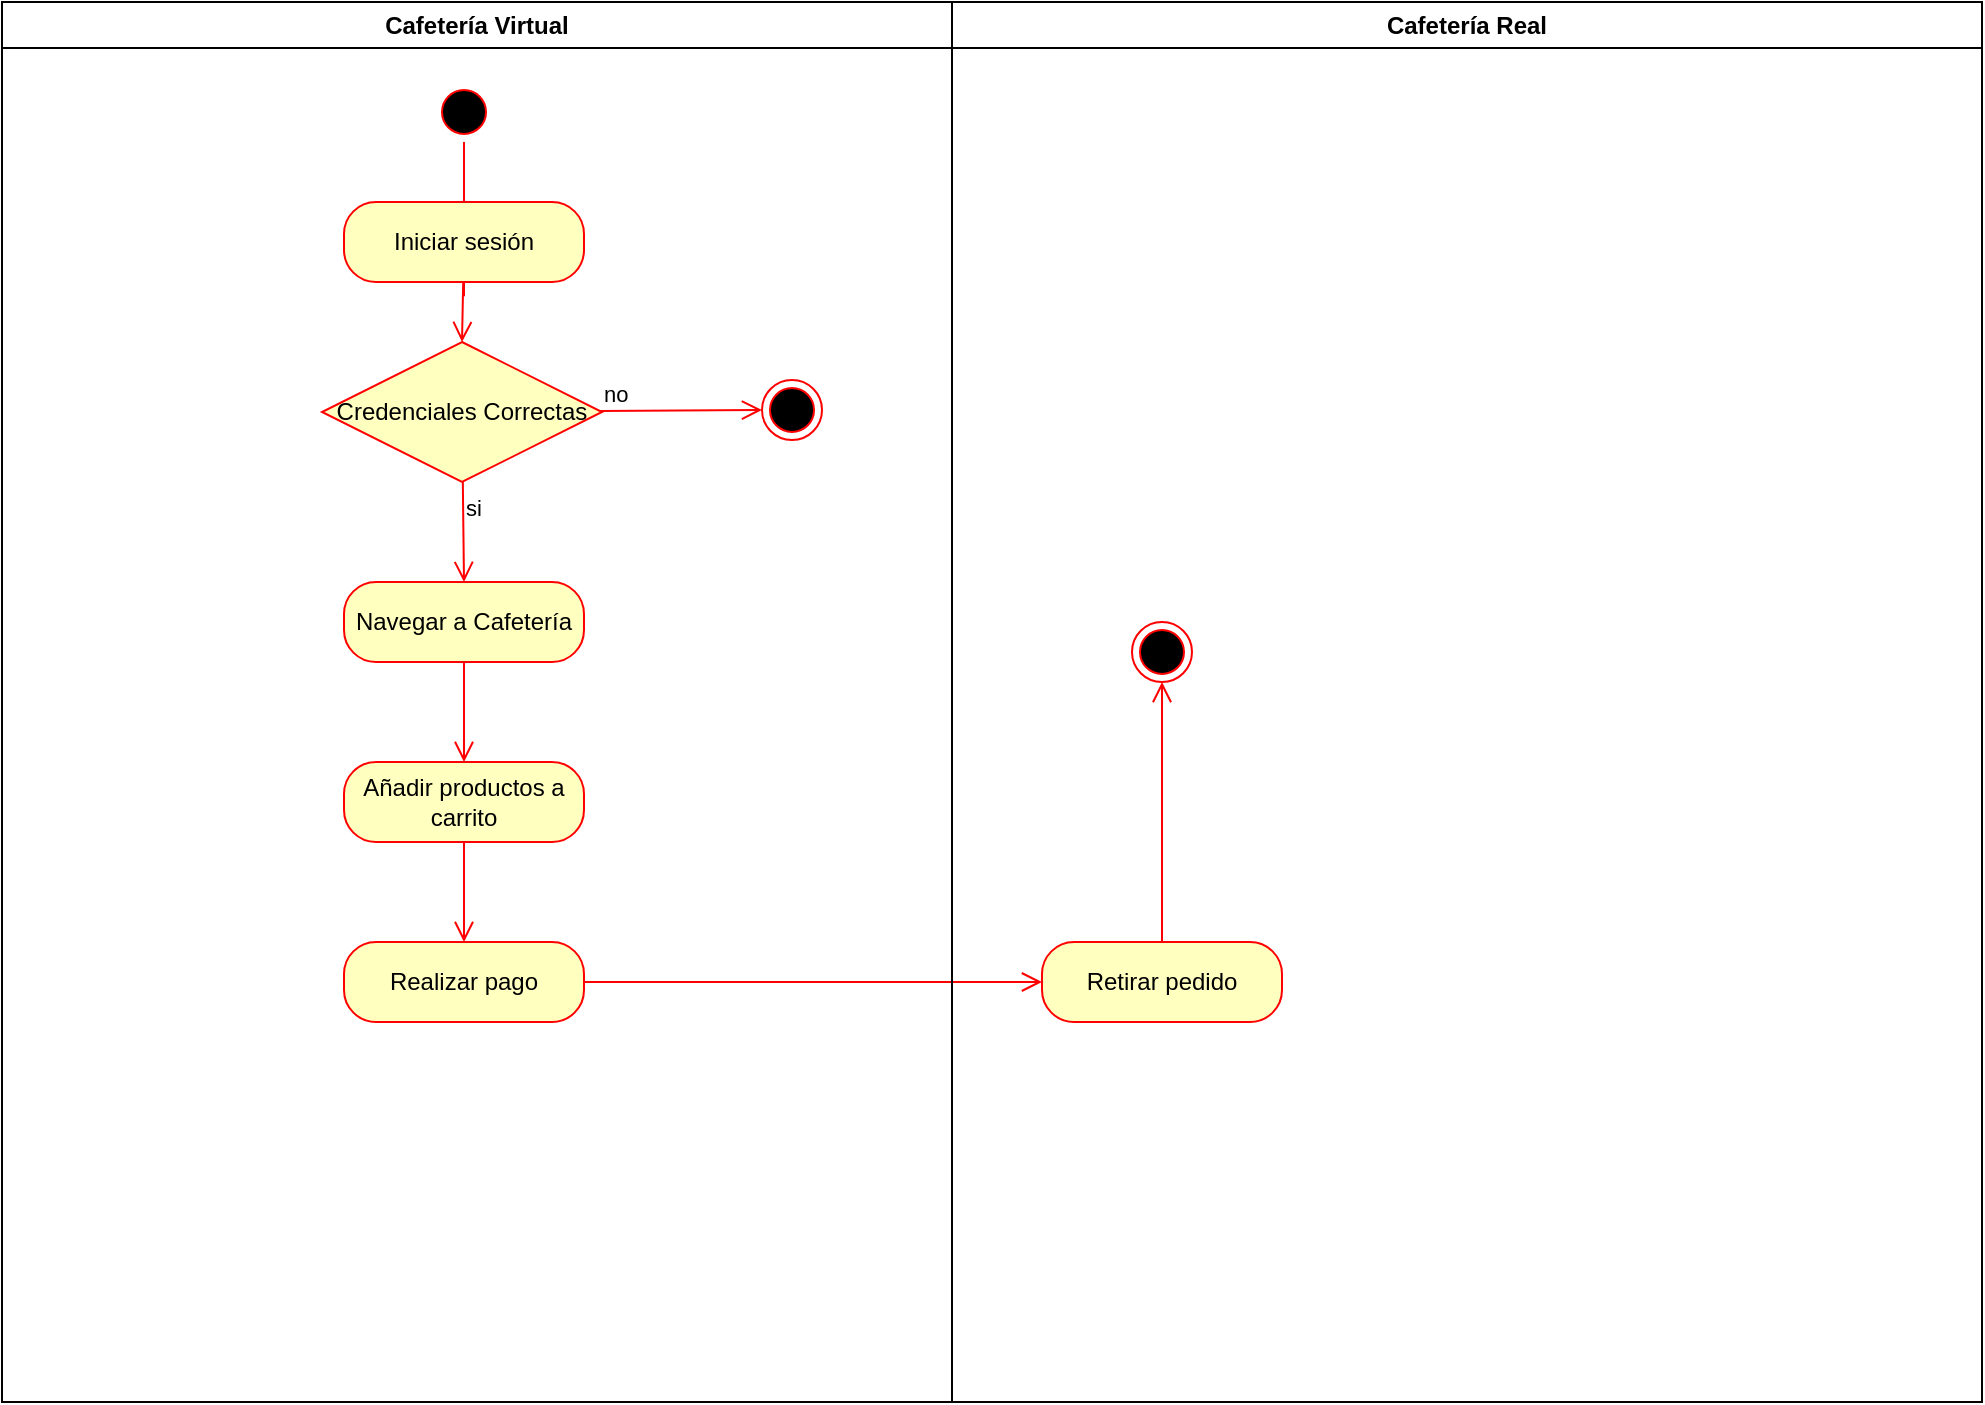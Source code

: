 <mxfile>
    <diagram id="lXs9xUaykRgU4xa9cwCV" name="Page-1">
        <mxGraphModel dx="1980" dy="622" grid="1" gridSize="10" guides="1" tooltips="1" connect="1" arrows="1" fold="1" page="1" pageScale="1" pageWidth="850" pageHeight="1100" math="0" shadow="0">
            <root>
                <mxCell id="0"/>
                <mxCell id="1" parent="0"/>
                <mxCell id="2" value="" style="ellipse;html=1;shape=endState;fillColor=#000000;strokeColor=#ff0000;" vertex="1" parent="1">
                    <mxGeometry x="335" y="450" width="30" height="30" as="geometry"/>
                </mxCell>
                <mxCell id="3" value="" style="ellipse;html=1;shape=startState;fillColor=#000000;strokeColor=#ff0000;" vertex="1" parent="1">
                    <mxGeometry x="-14" y="180" width="30" height="30" as="geometry"/>
                </mxCell>
                <mxCell id="4" value="" style="edgeStyle=orthogonalEdgeStyle;html=1;verticalAlign=bottom;endArrow=open;endSize=8;strokeColor=#ff0000;startArrow=none;" edge="1" parent="1" source="5">
                    <mxGeometry relative="1" as="geometry">
                        <mxPoint x="1" y="270" as="targetPoint"/>
                    </mxGeometry>
                </mxCell>
                <mxCell id="6" value="" style="html=1;verticalAlign=bottom;endArrow=open;endSize=8;strokeColor=#ff0000;" edge="1" parent="1" source="5">
                    <mxGeometry relative="1" as="geometry">
                        <mxPoint y="310" as="targetPoint"/>
                    </mxGeometry>
                </mxCell>
                <mxCell id="8" value="" style="edgeStyle=orthogonalEdgeStyle;html=1;verticalAlign=bottom;endArrow=open;endSize=8;strokeColor=#ff0000;entryX=0.5;entryY=0;entryDx=0;entryDy=0;" edge="1" parent="1" source="7" target="9">
                    <mxGeometry relative="1" as="geometry">
                        <mxPoint x="1" y="510" as="targetPoint"/>
                    </mxGeometry>
                </mxCell>
                <mxCell id="9" value="Añadir productos a carrito" style="rounded=1;whiteSpace=wrap;html=1;arcSize=40;fontColor=#000000;fillColor=#ffffc0;strokeColor=#ff0000;" vertex="1" parent="1">
                    <mxGeometry x="-59" y="520" width="120" height="40" as="geometry"/>
                </mxCell>
                <mxCell id="10" value="" style="edgeStyle=orthogonalEdgeStyle;html=1;verticalAlign=bottom;endArrow=open;endSize=8;strokeColor=#ff0000;" edge="1" parent="1" source="9">
                    <mxGeometry relative="1" as="geometry">
                        <mxPoint x="1" y="610" as="targetPoint"/>
                    </mxGeometry>
                </mxCell>
                <mxCell id="11" value="Realizar pago" style="rounded=1;whiteSpace=wrap;html=1;arcSize=40;fontColor=#000000;fillColor=#ffffc0;strokeColor=#ff0000;" vertex="1" parent="1">
                    <mxGeometry x="-59" y="610" width="120" height="40" as="geometry"/>
                </mxCell>
                <mxCell id="12" value="" style="edgeStyle=orthogonalEdgeStyle;html=1;verticalAlign=bottom;endArrow=open;endSize=8;strokeColor=#ff0000;entryX=0;entryY=0.5;entryDx=0;entryDy=0;" edge="1" parent="1" source="11" target="13">
                    <mxGeometry relative="1" as="geometry">
                        <mxPoint x="280" y="580" as="targetPoint"/>
                    </mxGeometry>
                </mxCell>
                <mxCell id="13" value="Retirar pedido" style="rounded=1;whiteSpace=wrap;html=1;arcSize=40;fontColor=#000000;fillColor=#ffffc0;strokeColor=#ff0000;" vertex="1" parent="1">
                    <mxGeometry x="290" y="610" width="120" height="40" as="geometry"/>
                </mxCell>
                <mxCell id="14" value="" style="edgeStyle=orthogonalEdgeStyle;html=1;verticalAlign=bottom;endArrow=open;endSize=8;strokeColor=#ff0000;" edge="1" parent="1" source="13">
                    <mxGeometry relative="1" as="geometry">
                        <mxPoint x="350" y="480" as="targetPoint"/>
                    </mxGeometry>
                </mxCell>
                <mxCell id="15" value="Cafetería Virtual" style="swimlane;whiteSpace=wrap;html=1;" vertex="1" parent="1">
                    <mxGeometry x="-230" y="140" width="475" height="700" as="geometry"/>
                </mxCell>
                <mxCell id="7" value="Navegar a Cafetería" style="rounded=1;whiteSpace=wrap;html=1;arcSize=40;fontColor=#000000;fillColor=#ffffc0;strokeColor=#ff0000;" vertex="1" parent="15">
                    <mxGeometry x="171" y="290" width="120" height="40" as="geometry"/>
                </mxCell>
                <mxCell id="19" value="&lt;font color=&quot;#000000&quot;&gt;Credenciales Correctas&lt;/font&gt;" style="rhombus;whiteSpace=wrap;html=1;fillColor=#ffffc0;strokeColor=#ff0000;" vertex="1" parent="15">
                    <mxGeometry x="160" y="170" width="140" height="70" as="geometry"/>
                </mxCell>
                <mxCell id="20" value="no" style="html=1;align=left;verticalAlign=bottom;endArrow=open;endSize=8;strokeColor=#ff0000;entryX=0;entryY=0.5;entryDx=0;entryDy=0;" edge="1" source="19" parent="15" target="23">
                    <mxGeometry x="-1" relative="1" as="geometry">
                        <mxPoint x="370" y="190" as="targetPoint"/>
                    </mxGeometry>
                </mxCell>
                <mxCell id="21" value="si" style="html=1;align=left;verticalAlign=top;endArrow=open;endSize=8;strokeColor=#ff0000;entryX=0.5;entryY=0;entryDx=0;entryDy=0;" edge="1" source="19" parent="15" target="7">
                    <mxGeometry x="-1" relative="1" as="geometry">
                        <mxPoint x="230" y="280" as="targetPoint"/>
                    </mxGeometry>
                </mxCell>
                <mxCell id="23" value="" style="ellipse;html=1;shape=endState;fillColor=#000000;strokeColor=#ff0000;" vertex="1" parent="15">
                    <mxGeometry x="380" y="189" width="30" height="30" as="geometry"/>
                </mxCell>
                <mxCell id="16" value="Cafetería Real" style="swimlane;whiteSpace=wrap;html=1;startSize=23;" vertex="1" parent="1">
                    <mxGeometry x="245" y="140" width="515" height="700" as="geometry"/>
                </mxCell>
                <mxCell id="18" value="" style="edgeStyle=orthogonalEdgeStyle;html=1;verticalAlign=bottom;endArrow=none;endSize=8;strokeColor=#ff0000;" edge="1" parent="1" source="3" target="5">
                    <mxGeometry relative="1" as="geometry">
                        <mxPoint x="1" y="270" as="targetPoint"/>
                        <mxPoint x="1" y="210" as="sourcePoint"/>
                    </mxGeometry>
                </mxCell>
                <mxCell id="5" value="Iniciar sesión" style="rounded=1;whiteSpace=wrap;html=1;arcSize=40;fontColor=#000000;fillColor=#ffffc0;strokeColor=#ff0000;" vertex="1" parent="1">
                    <mxGeometry x="-59" y="240" width="120" height="40" as="geometry"/>
                </mxCell>
            </root>
        </mxGraphModel>
    </diagram>
</mxfile>